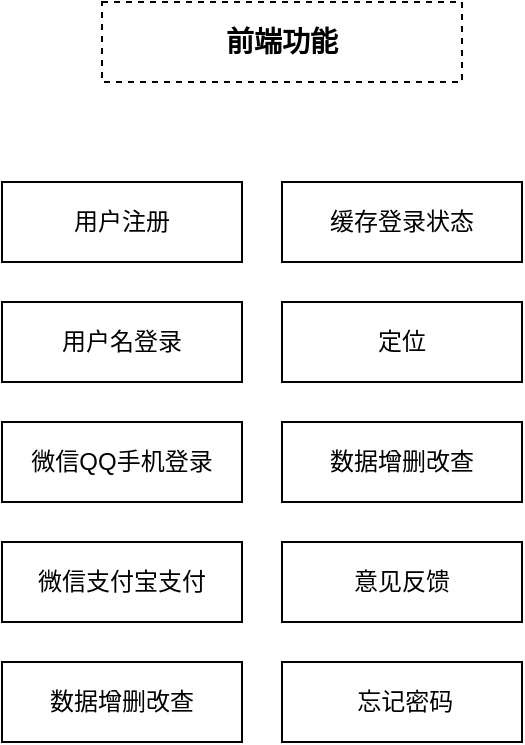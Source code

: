 <mxfile version="11.1.4" type="github"><diagram id="7BghQ5Z0hVpA-sPskBrh" name="Page-1"><mxGraphModel dx="901" dy="631" grid="1" gridSize="10" guides="1" tooltips="1" connect="1" arrows="1" fold="1" page="1" pageScale="1" pageWidth="827" pageHeight="1169" math="0" shadow="0"><root><mxCell id="0"/><mxCell id="1" parent="0"/><mxCell id="GvmFfu4OmU06p29LPnwC-1" value="前端功能" style="rounded=0;whiteSpace=wrap;html=1;fontStyle=1;fontSize=14;dashed=1;" parent="1" vertex="1"><mxGeometry x="310" y="30" width="180" height="40" as="geometry"/></mxCell><mxCell id="GvmFfu4OmU06p29LPnwC-2" value="用户注册" style="rounded=0;whiteSpace=wrap;html=1;" parent="1" vertex="1"><mxGeometry x="260" y="120" width="120" height="40" as="geometry"/></mxCell><mxCell id="GvmFfu4OmU06p29LPnwC-3" value="用户名登录" style="rounded=0;whiteSpace=wrap;html=1;" parent="1" vertex="1"><mxGeometry x="260" y="180" width="120" height="40" as="geometry"/></mxCell><mxCell id="GvmFfu4OmU06p29LPnwC-4" value="微信QQ手机登录" style="rounded=0;whiteSpace=wrap;html=1;" parent="1" vertex="1"><mxGeometry x="260" y="240" width="120" height="40" as="geometry"/></mxCell><mxCell id="GvmFfu4OmU06p29LPnwC-5" value="微信支付宝支付" style="rounded=0;whiteSpace=wrap;html=1;" parent="1" vertex="1"><mxGeometry x="260" y="300" width="120" height="40" as="geometry"/></mxCell><mxCell id="GvmFfu4OmU06p29LPnwC-6" value="数据增删改查" style="rounded=0;whiteSpace=wrap;html=1;" parent="1" vertex="1"><mxGeometry x="260" y="360" width="120" height="40" as="geometry"/></mxCell><mxCell id="GvmFfu4OmU06p29LPnwC-7" value="&amp;nbsp;忘记密码" style="rounded=0;whiteSpace=wrap;html=1;" parent="1" vertex="1"><mxGeometry x="400" y="360" width="120" height="40" as="geometry"/></mxCell><mxCell id="GvmFfu4OmU06p29LPnwC-14" value="缓存登录状态" style="rounded=0;whiteSpace=wrap;html=1;" parent="1" vertex="1"><mxGeometry x="400" y="120" width="120" height="40" as="geometry"/></mxCell><mxCell id="GvmFfu4OmU06p29LPnwC-15" value="定位" style="rounded=0;whiteSpace=wrap;html=1;" parent="1" vertex="1"><mxGeometry x="400" y="180" width="120" height="40" as="geometry"/></mxCell><mxCell id="GvmFfu4OmU06p29LPnwC-16" value="数据增删改查" style="rounded=0;whiteSpace=wrap;html=1;" parent="1" vertex="1"><mxGeometry x="400" y="240" width="120" height="40" as="geometry"/></mxCell><mxCell id="GvmFfu4OmU06p29LPnwC-17" value="意见反馈" style="rounded=0;whiteSpace=wrap;html=1;" parent="1" vertex="1"><mxGeometry x="400" y="300" width="120" height="40" as="geometry"/></mxCell></root></mxGraphModel></diagram></mxfile>